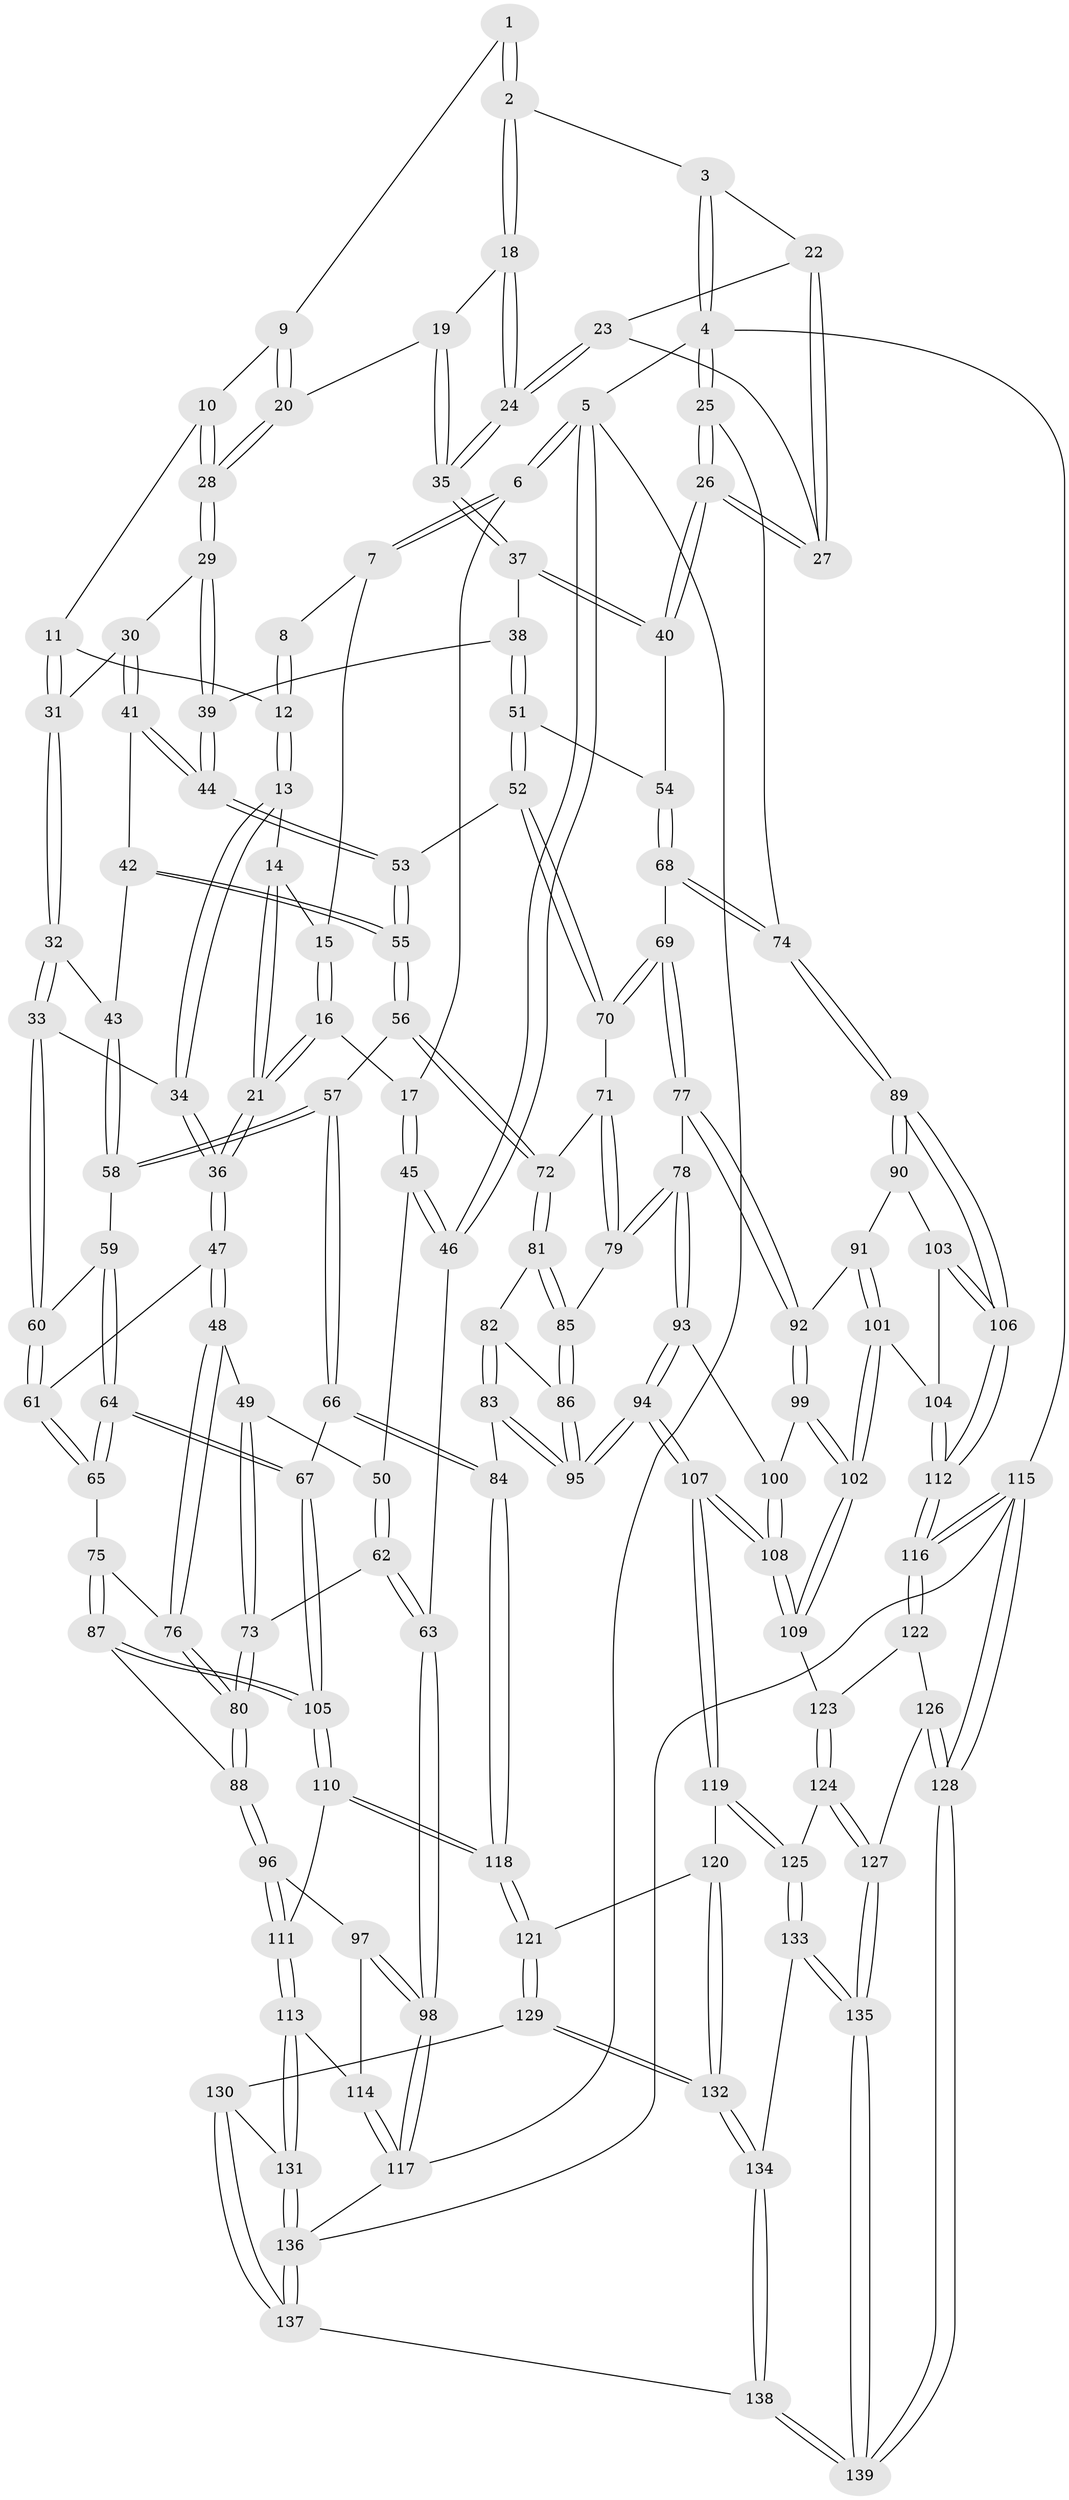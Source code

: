 // Generated by graph-tools (version 1.1) at 2025/17/03/09/25 04:17:09]
// undirected, 139 vertices, 344 edges
graph export_dot {
graph [start="1"]
  node [color=gray90,style=filled];
  1 [pos="+0.639184836762351+0"];
  2 [pos="+0.7639259180805935+0"];
  3 [pos="+0.8869077041837633+0"];
  4 [pos="+1+0"];
  5 [pos="+0+0"];
  6 [pos="+0+0"];
  7 [pos="+0.19302060884904526+0"];
  8 [pos="+0.4285032544175995+0"];
  9 [pos="+0.5856092098682288+0"];
  10 [pos="+0.546971022215936+0.043369150543120086"];
  11 [pos="+0.4875133900751521+0.049116462679571496"];
  12 [pos="+0.4322193177956514+0.029384574182005428"];
  13 [pos="+0.4023968273992544+0.07081475213732721"];
  14 [pos="+0.23117129000429043+0"];
  15 [pos="+0.19824621114545252+0"];
  16 [pos="+0.09208541138556578+0.1372329656357051"];
  17 [pos="+0.07620989780342366+0.14227590840688098"];
  18 [pos="+0.7085849362085662+0.00544106733607997"];
  19 [pos="+0.6861945400164532+0.06306602251549451"];
  20 [pos="+0.647242611281068+0.09469340015047906"];
  21 [pos="+0.27004480424638533+0.1538080727794447"];
  22 [pos="+0.882356002563606+0"];
  23 [pos="+0.8704392248809394+0.013468950786669345"];
  24 [pos="+0.8332483547200075+0.1305374773592419"];
  25 [pos="+1+0.2686098088138637"];
  26 [pos="+1+0.2499900251668065"];
  27 [pos="+1+0.13856141891321472"];
  28 [pos="+0.6193045941530182+0.13676764972459296"];
  29 [pos="+0.6172546205347786+0.14712345764982576"];
  30 [pos="+0.6047494889997216+0.1611006487957333"];
  31 [pos="+0.5160107231353643+0.10890594604572562"];
  32 [pos="+0.3987577053277843+0.2097677141101299"];
  33 [pos="+0.3968892178650554+0.2097721692331516"];
  34 [pos="+0.33077905315917683+0.18915997947831337"];
  35 [pos="+0.8274975890828467+0.16470567189973506"];
  36 [pos="+0.3210548710217796+0.19183811090064107"];
  37 [pos="+0.8285127596337201+0.1735354404130954"];
  38 [pos="+0.8180173087938134+0.1832717481371887"];
  39 [pos="+0.75528096930572+0.19036978959664386"];
  40 [pos="+1+0.250673109542669"];
  41 [pos="+0.595806271732871+0.17956274295843386"];
  42 [pos="+0.5254016522348997+0.22279089278636355"];
  43 [pos="+0.5213746718307113+0.22429887780136443"];
  44 [pos="+0.6642491948147745+0.28862526245372144"];
  45 [pos="+0+0.19975727787855338"];
  46 [pos="+0+0.20893795052915656"];
  47 [pos="+0.284494351946019+0.2940503722478067"];
  48 [pos="+0.20414096386752403+0.36214117551127656"];
  49 [pos="+0.13686198791384147+0.3520637270814947"];
  50 [pos="+0.07669134595138595+0.29697971819398467"];
  51 [pos="+0.7904889132731827+0.3235121678659474"];
  52 [pos="+0.7643067906308353+0.3444916250372178"];
  53 [pos="+0.6685765855222895+0.3333703634008632"];
  54 [pos="+0.8935093364978767+0.35662074681766154"];
  55 [pos="+0.6416901060518153+0.35624354751536"];
  56 [pos="+0.6154199284521886+0.388618752333071"];
  57 [pos="+0.6135569809569515+0.38893226001352316"];
  58 [pos="+0.5338117431572422+0.3536587659340997"];
  59 [pos="+0.4924898906420311+0.36462706662524896"];
  60 [pos="+0.46469440503050413+0.3499484990376342"];
  61 [pos="+0.3711483086996872+0.39712204417606745"];
  62 [pos="+0+0.48670571109909394"];
  63 [pos="+0+0.48738584677650704"];
  64 [pos="+0.43204809512980463+0.5611914730425923"];
  65 [pos="+0.4101182466402578+0.532903934524075"];
  66 [pos="+0.4519978705173316+0.5786949061667718"];
  67 [pos="+0.4361301501683739+0.5702488482352097"];
  68 [pos="+0.878166645019364+0.4626769716702811"];
  69 [pos="+0.8776367696329075+0.46322301401867977"];
  70 [pos="+0.7671850847856497+0.36261190685764944"];
  71 [pos="+0.7576083702759945+0.4346454168271175"];
  72 [pos="+0.6400266472305468+0.4259902820043536"];
  73 [pos="+0.008495562087586516+0.49172515955455726"];
  74 [pos="+1+0.43032352927938283"];
  75 [pos="+0.2789914310636575+0.4769539216561677"];
  76 [pos="+0.2126948731639356+0.4274089685726152"];
  77 [pos="+0.8421284616779963+0.5289419336050077"];
  78 [pos="+0.7896734559303547+0.532511410213952"];
  79 [pos="+0.7761378266221094+0.5244619767760846"];
  80 [pos="+0.1367623416622219+0.5795540207062626"];
  81 [pos="+0.6406613911592212+0.427681119106916"];
  82 [pos="+0.6303245067355765+0.4665980933438442"];
  83 [pos="+0.5163274688283067+0.6370330172794617"];
  84 [pos="+0.49223145898283654+0.6209570008024599"];
  85 [pos="+0.7166802900424377+0.5226042397769411"];
  86 [pos="+0.6387512208049319+0.571070423325664"];
  87 [pos="+0.21188038747904392+0.6132044368643685"];
  88 [pos="+0.13846073309907134+0.5838103875977257"];
  89 [pos="+1+0.5007411935648789"];
  90 [pos="+0.9428985766355003+0.5793142826575772"];
  91 [pos="+0.8877374066844288+0.5727982772827463"];
  92 [pos="+0.8867464036657774+0.571946761681047"];
  93 [pos="+0.7725852320315794+0.5856080512024009"];
  94 [pos="+0.5509820244942735+0.6724247442911209"];
  95 [pos="+0.5414685382101908+0.6564931773014611"];
  96 [pos="+0.11673890624524687+0.6188640174566951"];
  97 [pos="+0.09596946358814207+0.6380813604459259"];
  98 [pos="+0+0.7360781804600639"];
  99 [pos="+0.7992435489591427+0.6640494813668427"];
  100 [pos="+0.7678614342322369+0.6285680880142234"];
  101 [pos="+0.8672346041247683+0.7363132867229255"];
  102 [pos="+0.8579887667796858+0.7534553505455643"];
  103 [pos="+0.9568488934982827+0.6519809871630642"];
  104 [pos="+0.957175013139009+0.6800982354055906"];
  105 [pos="+0.26923997343849887+0.6451467040275599"];
  106 [pos="+1+0.6111770669661368"];
  107 [pos="+0.5977268449546129+0.767099963325773"];
  108 [pos="+0.6153513148226576+0.7630130022977151"];
  109 [pos="+0.8562456354512903+0.763282724205116"];
  110 [pos="+0.25407636648724186+0.7914049411603494"];
  111 [pos="+0.1737016631919698+0.8115616755358809"];
  112 [pos="+1+0.7799861617159978"];
  113 [pos="+0.09394739640717768+0.8549414297110814"];
  114 [pos="+0.049990752378828614+0.8471273955232617"];
  115 [pos="+1+1"];
  116 [pos="+1+0.8370990411004814"];
  117 [pos="+0+0.8874036077083731"];
  118 [pos="+0.3105593874894801+0.832223944819207"];
  119 [pos="+0.5899532980542286+0.8053192180767537"];
  120 [pos="+0.40256708925137513+0.859109753724569"];
  121 [pos="+0.312179198247565+0.8345077301479258"];
  122 [pos="+0.8800465150084128+0.786569179727435"];
  123 [pos="+0.857429212484159+0.7651442728784718"];
  124 [pos="+0.7679511730843754+0.8954017647263245"];
  125 [pos="+0.5906722049260116+0.8080248371598331"];
  126 [pos="+0.8820886348928626+0.8383467187879378"];
  127 [pos="+0.8307708277907448+1"];
  128 [pos="+1+1"];
  129 [pos="+0.30312842451178995+0.8780056145940555"];
  130 [pos="+0.2609528297972051+0.9602710928433086"];
  131 [pos="+0.12765976399655363+0.9163659605215181"];
  132 [pos="+0.4295260046111257+1"];
  133 [pos="+0.5909361594341044+0.8391723583993609"];
  134 [pos="+0.44959011018340916+1"];
  135 [pos="+0.8505224454815515+1"];
  136 [pos="+0.1697543539883403+1"];
  137 [pos="+0.3009293513865124+1"];
  138 [pos="+0.4437892835220014+1"];
  139 [pos="+0.8633283913734088+1"];
  1 -- 2;
  1 -- 2;
  1 -- 9;
  2 -- 3;
  2 -- 18;
  2 -- 18;
  3 -- 4;
  3 -- 4;
  3 -- 22;
  4 -- 5;
  4 -- 25;
  4 -- 25;
  4 -- 115;
  5 -- 6;
  5 -- 6;
  5 -- 46;
  5 -- 46;
  5 -- 117;
  6 -- 7;
  6 -- 7;
  6 -- 17;
  7 -- 8;
  7 -- 15;
  8 -- 12;
  8 -- 12;
  9 -- 10;
  9 -- 20;
  9 -- 20;
  10 -- 11;
  10 -- 28;
  10 -- 28;
  11 -- 12;
  11 -- 31;
  11 -- 31;
  12 -- 13;
  12 -- 13;
  13 -- 14;
  13 -- 34;
  13 -- 34;
  14 -- 15;
  14 -- 21;
  14 -- 21;
  15 -- 16;
  15 -- 16;
  16 -- 17;
  16 -- 21;
  16 -- 21;
  17 -- 45;
  17 -- 45;
  18 -- 19;
  18 -- 24;
  18 -- 24;
  19 -- 20;
  19 -- 35;
  19 -- 35;
  20 -- 28;
  20 -- 28;
  21 -- 36;
  21 -- 36;
  22 -- 23;
  22 -- 27;
  22 -- 27;
  23 -- 24;
  23 -- 24;
  23 -- 27;
  24 -- 35;
  24 -- 35;
  25 -- 26;
  25 -- 26;
  25 -- 74;
  26 -- 27;
  26 -- 27;
  26 -- 40;
  26 -- 40;
  28 -- 29;
  28 -- 29;
  29 -- 30;
  29 -- 39;
  29 -- 39;
  30 -- 31;
  30 -- 41;
  30 -- 41;
  31 -- 32;
  31 -- 32;
  32 -- 33;
  32 -- 33;
  32 -- 43;
  33 -- 34;
  33 -- 60;
  33 -- 60;
  34 -- 36;
  34 -- 36;
  35 -- 37;
  35 -- 37;
  36 -- 47;
  36 -- 47;
  37 -- 38;
  37 -- 40;
  37 -- 40;
  38 -- 39;
  38 -- 51;
  38 -- 51;
  39 -- 44;
  39 -- 44;
  40 -- 54;
  41 -- 42;
  41 -- 44;
  41 -- 44;
  42 -- 43;
  42 -- 55;
  42 -- 55;
  43 -- 58;
  43 -- 58;
  44 -- 53;
  44 -- 53;
  45 -- 46;
  45 -- 46;
  45 -- 50;
  46 -- 63;
  47 -- 48;
  47 -- 48;
  47 -- 61;
  48 -- 49;
  48 -- 76;
  48 -- 76;
  49 -- 50;
  49 -- 73;
  49 -- 73;
  50 -- 62;
  50 -- 62;
  51 -- 52;
  51 -- 52;
  51 -- 54;
  52 -- 53;
  52 -- 70;
  52 -- 70;
  53 -- 55;
  53 -- 55;
  54 -- 68;
  54 -- 68;
  55 -- 56;
  55 -- 56;
  56 -- 57;
  56 -- 72;
  56 -- 72;
  57 -- 58;
  57 -- 58;
  57 -- 66;
  57 -- 66;
  58 -- 59;
  59 -- 60;
  59 -- 64;
  59 -- 64;
  60 -- 61;
  60 -- 61;
  61 -- 65;
  61 -- 65;
  62 -- 63;
  62 -- 63;
  62 -- 73;
  63 -- 98;
  63 -- 98;
  64 -- 65;
  64 -- 65;
  64 -- 67;
  64 -- 67;
  65 -- 75;
  66 -- 67;
  66 -- 84;
  66 -- 84;
  67 -- 105;
  67 -- 105;
  68 -- 69;
  68 -- 74;
  68 -- 74;
  69 -- 70;
  69 -- 70;
  69 -- 77;
  69 -- 77;
  70 -- 71;
  71 -- 72;
  71 -- 79;
  71 -- 79;
  72 -- 81;
  72 -- 81;
  73 -- 80;
  73 -- 80;
  74 -- 89;
  74 -- 89;
  75 -- 76;
  75 -- 87;
  75 -- 87;
  76 -- 80;
  76 -- 80;
  77 -- 78;
  77 -- 92;
  77 -- 92;
  78 -- 79;
  78 -- 79;
  78 -- 93;
  78 -- 93;
  79 -- 85;
  80 -- 88;
  80 -- 88;
  81 -- 82;
  81 -- 85;
  81 -- 85;
  82 -- 83;
  82 -- 83;
  82 -- 86;
  83 -- 84;
  83 -- 95;
  83 -- 95;
  84 -- 118;
  84 -- 118;
  85 -- 86;
  85 -- 86;
  86 -- 95;
  86 -- 95;
  87 -- 88;
  87 -- 105;
  87 -- 105;
  88 -- 96;
  88 -- 96;
  89 -- 90;
  89 -- 90;
  89 -- 106;
  89 -- 106;
  90 -- 91;
  90 -- 103;
  91 -- 92;
  91 -- 101;
  91 -- 101;
  92 -- 99;
  92 -- 99;
  93 -- 94;
  93 -- 94;
  93 -- 100;
  94 -- 95;
  94 -- 95;
  94 -- 107;
  94 -- 107;
  96 -- 97;
  96 -- 111;
  96 -- 111;
  97 -- 98;
  97 -- 98;
  97 -- 114;
  98 -- 117;
  98 -- 117;
  99 -- 100;
  99 -- 102;
  99 -- 102;
  100 -- 108;
  100 -- 108;
  101 -- 102;
  101 -- 102;
  101 -- 104;
  102 -- 109;
  102 -- 109;
  103 -- 104;
  103 -- 106;
  103 -- 106;
  104 -- 112;
  104 -- 112;
  105 -- 110;
  105 -- 110;
  106 -- 112;
  106 -- 112;
  107 -- 108;
  107 -- 108;
  107 -- 119;
  107 -- 119;
  108 -- 109;
  108 -- 109;
  109 -- 123;
  110 -- 111;
  110 -- 118;
  110 -- 118;
  111 -- 113;
  111 -- 113;
  112 -- 116;
  112 -- 116;
  113 -- 114;
  113 -- 131;
  113 -- 131;
  114 -- 117;
  114 -- 117;
  115 -- 116;
  115 -- 116;
  115 -- 128;
  115 -- 128;
  115 -- 136;
  116 -- 122;
  116 -- 122;
  117 -- 136;
  118 -- 121;
  118 -- 121;
  119 -- 120;
  119 -- 125;
  119 -- 125;
  120 -- 121;
  120 -- 132;
  120 -- 132;
  121 -- 129;
  121 -- 129;
  122 -- 123;
  122 -- 126;
  123 -- 124;
  123 -- 124;
  124 -- 125;
  124 -- 127;
  124 -- 127;
  125 -- 133;
  125 -- 133;
  126 -- 127;
  126 -- 128;
  126 -- 128;
  127 -- 135;
  127 -- 135;
  128 -- 139;
  128 -- 139;
  129 -- 130;
  129 -- 132;
  129 -- 132;
  130 -- 131;
  130 -- 137;
  130 -- 137;
  131 -- 136;
  131 -- 136;
  132 -- 134;
  132 -- 134;
  133 -- 134;
  133 -- 135;
  133 -- 135;
  134 -- 138;
  134 -- 138;
  135 -- 139;
  135 -- 139;
  136 -- 137;
  136 -- 137;
  137 -- 138;
  138 -- 139;
  138 -- 139;
}
